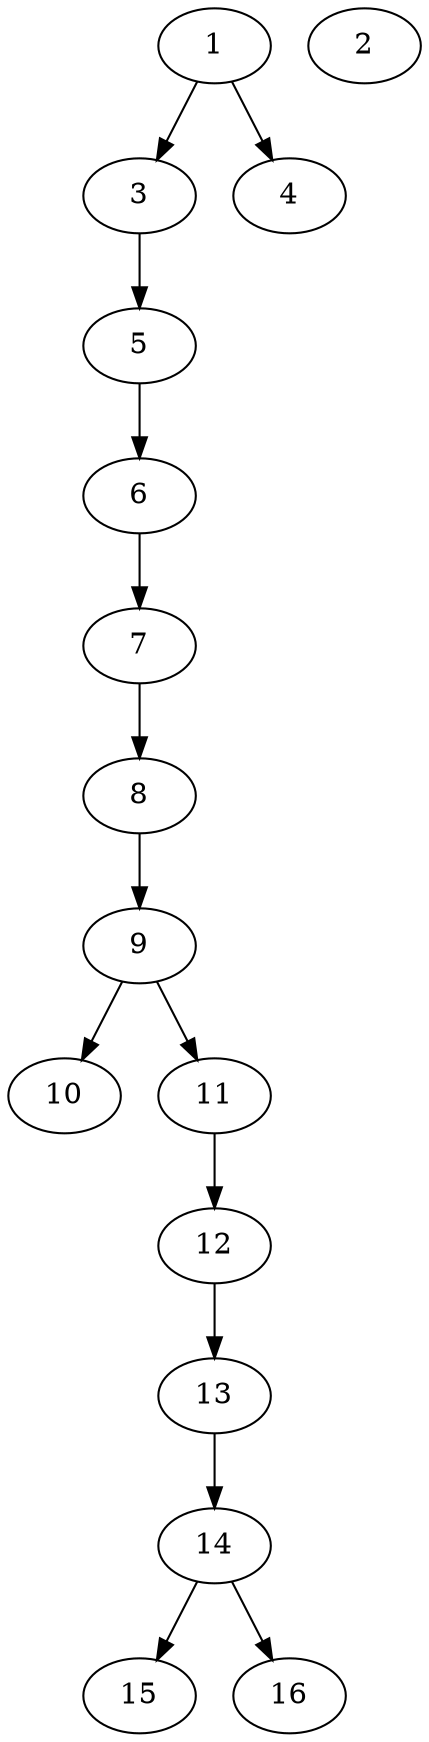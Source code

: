 // DAG (tier=1-easy, mode=data, n=16, ccr=0.317, fat=0.366, density=0.276, regular=0.638, jump=0.097, mindata=1048576, maxdata=8388608)
// DAG automatically generated by daggen at Sun Aug 24 16:33:33 2025
// /home/ermia/Project/Environments/daggen/bin/daggen --dot --ccr 0.317 --fat 0.366 --regular 0.638 --density 0.276 --jump 0.097 --mindata 1048576 --maxdata 8388608 -n 16 
digraph G {
  1 [size="312134586325657920", alpha="0.11", expect_size="156067293162828960"]
  1 -> 3 [size ="209212185509888"]
  1 -> 4 [size ="209212185509888"]
  2 [size="49497730264710664", alpha="0.02", expect_size="24748865132355332"]
  3 [size="172454502281143200", alpha="0.15", expect_size="86227251140571600"]
  3 -> 5 [size ="77218445262848"]
  4 [size="293246200313311920128", alpha="0.00", expect_size="146623100156655960064"]
  5 [size="3484996460654306", alpha="0.05", expect_size="1742498230327153"]
  5 -> 6 [size ="98461085073408"]
  6 [size="6708281743749569", alpha="0.12", expect_size="3354140871874784"]
  6 -> 7 [size ="155755319656448"]
  7 [size="7611705282594340864", alpha="0.10", expect_size="3805852641297170432"]
  7 -> 8 [size ="30955985174528"]
  8 [size="66346425287456464", alpha="0.14", expect_size="33173212643728232"]
  8 -> 9 [size ="32192801538048"]
  9 [size="3029317960499350", alpha="0.05", expect_size="1514658980249675"]
  9 -> 10 [size ="47996796403712"]
  9 -> 11 [size ="47996796403712"]
  10 [size="948905265524602112", alpha="0.03", expect_size="474452632762301056"]
  11 [size="444182198869849856", alpha="0.05", expect_size="222091099434924928"]
  11 -> 12 [size ="176578050916352"]
  12 [size="27762197758037983232", alpha="0.12", expect_size="13881098879018991616"]
  12 -> 13 [size ="73348721672192"]
  13 [size="129167297446051184", alpha="0.15", expect_size="64583648723025592"]
  13 -> 14 [size ="82287412641792"]
  14 [size="8196661840986505216", alpha="0.05", expect_size="4098330920493252608"]
  14 -> 15 [size ="32522306060288"]
  14 -> 16 [size ="32522306060288"]
  15 [size="2364419257266406", alpha="0.07", expect_size="1182209628633203"]
  16 [size="117955386750373072", alpha="0.12", expect_size="58977693375186536"]
}